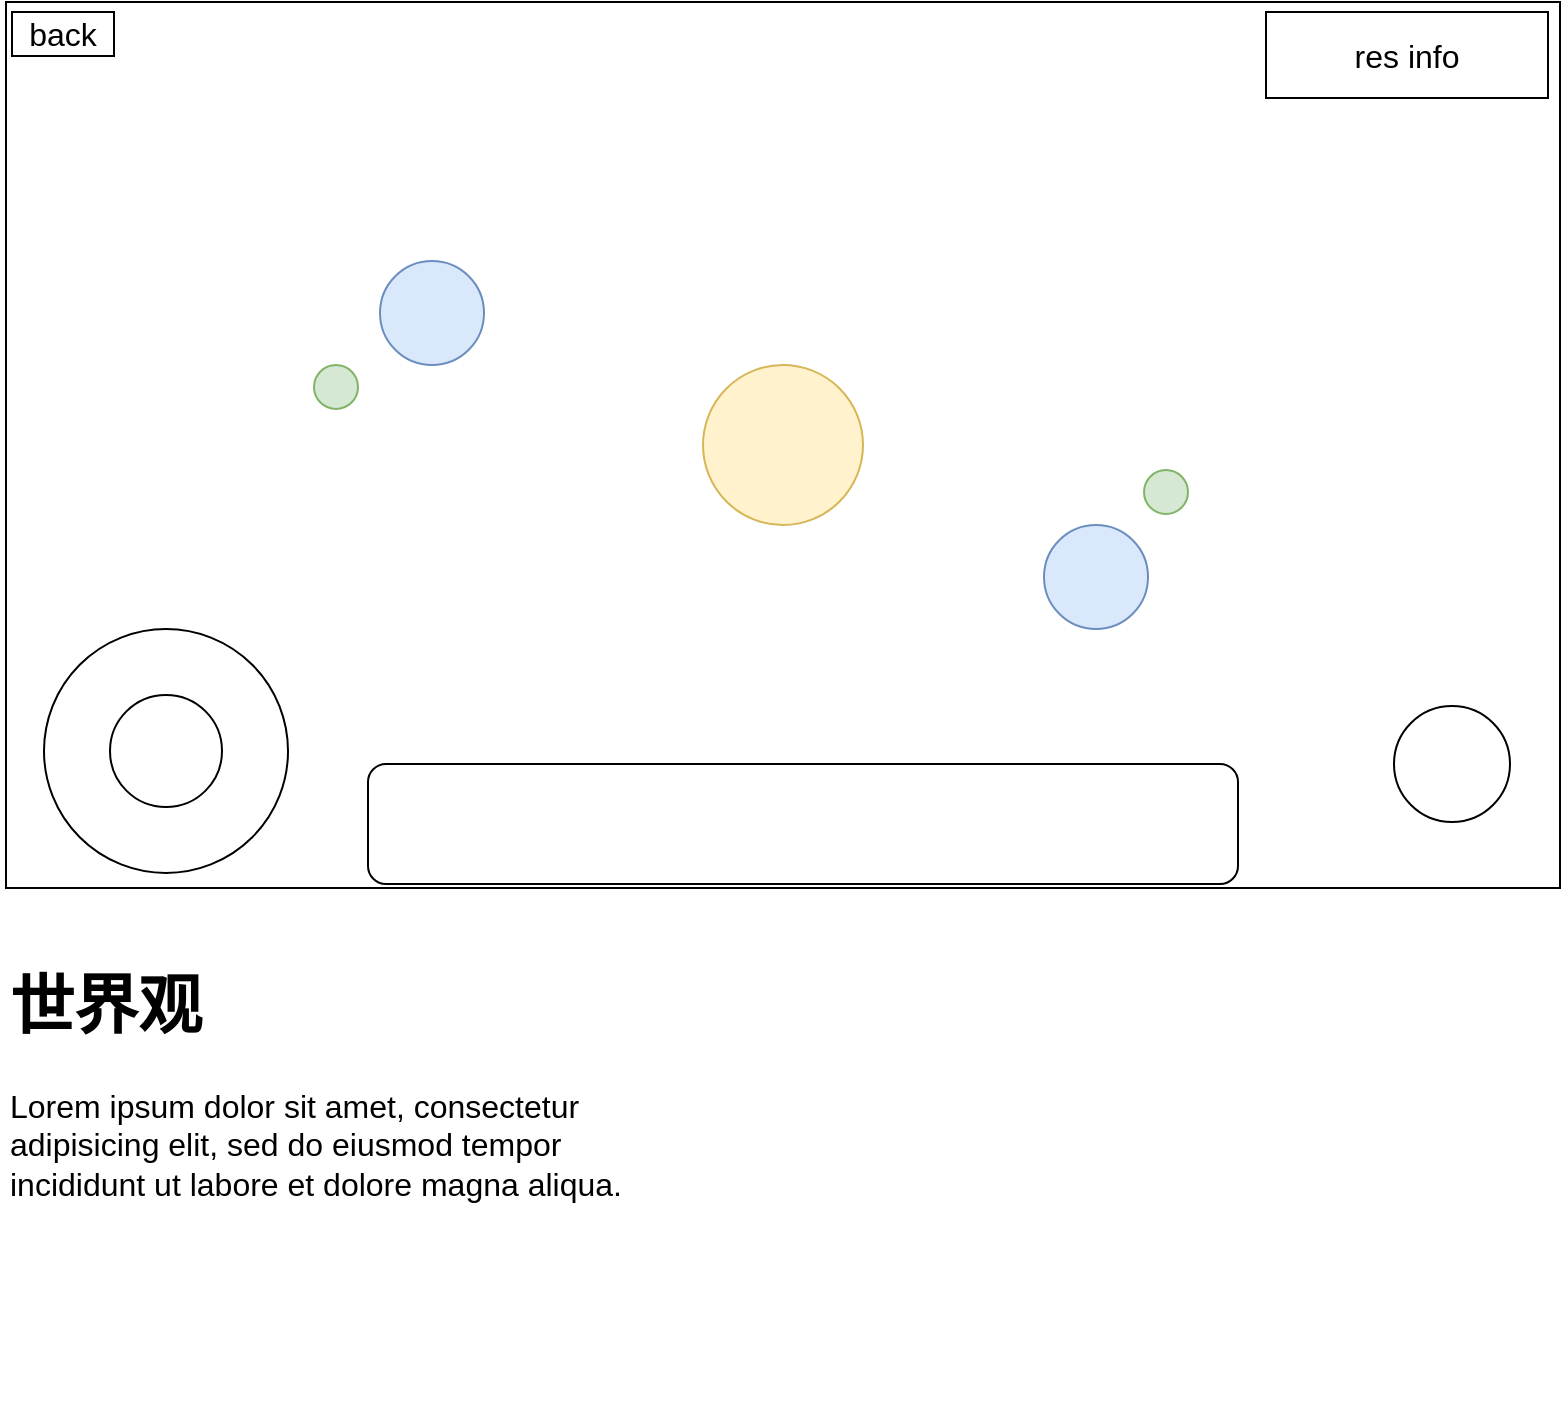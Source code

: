 <mxfile version="21.5.0" type="device">
  <diagram name="第 1 页" id="rYYb_DF0hIsp2ULa8dJ1">
    <mxGraphModel dx="1498" dy="1274" grid="0" gridSize="10" guides="1" tooltips="1" connect="1" arrows="1" fold="1" page="0" pageScale="1" pageWidth="827" pageHeight="1169" math="0" shadow="0">
      <root>
        <mxCell id="0" />
        <mxCell id="1" parent="0" />
        <mxCell id="Xuq_A2QFWPQem2KzEQ4M-1" value="" style="rounded=0;whiteSpace=wrap;html=1;fontSize=16;" vertex="1" parent="1">
          <mxGeometry x="-218" y="-68" width="777" height="443" as="geometry" />
        </mxCell>
        <mxCell id="Xuq_A2QFWPQem2KzEQ4M-2" value="res info" style="rounded=0;whiteSpace=wrap;html=1;fontSize=16;" vertex="1" parent="1">
          <mxGeometry x="412" y="-63" width="141" height="43" as="geometry" />
        </mxCell>
        <mxCell id="Xuq_A2QFWPQem2KzEQ4M-3" value="" style="ellipse;whiteSpace=wrap;html=1;fontSize=16;fillColor=#fff2cc;strokeColor=#d6b656;" vertex="1" parent="1">
          <mxGeometry x="130.5" y="113.5" width="80" height="80" as="geometry" />
        </mxCell>
        <mxCell id="Xuq_A2QFWPQem2KzEQ4M-4" value="" style="ellipse;whiteSpace=wrap;html=1;fontSize=16;fillColor=#dae8fc;strokeColor=#6c8ebf;" vertex="1" parent="1">
          <mxGeometry x="301" y="193.5" width="52" height="52" as="geometry" />
        </mxCell>
        <mxCell id="Xuq_A2QFWPQem2KzEQ4M-5" value="" style="ellipse;whiteSpace=wrap;html=1;fontSize=16;fillColor=#dae8fc;strokeColor=#6c8ebf;" vertex="1" parent="1">
          <mxGeometry x="-31" y="61.5" width="52" height="52" as="geometry" />
        </mxCell>
        <mxCell id="Xuq_A2QFWPQem2KzEQ4M-6" value="" style="ellipse;whiteSpace=wrap;html=1;fontSize=16;fillColor=#d5e8d4;strokeColor=#82b366;" vertex="1" parent="1">
          <mxGeometry x="351" y="166" width="22" height="22" as="geometry" />
        </mxCell>
        <mxCell id="Xuq_A2QFWPQem2KzEQ4M-7" value="" style="ellipse;whiteSpace=wrap;html=1;fontSize=16;fillColor=#d5e8d4;strokeColor=#82b366;" vertex="1" parent="1">
          <mxGeometry x="-64" y="113.5" width="22" height="22" as="geometry" />
        </mxCell>
        <mxCell id="Xuq_A2QFWPQem2KzEQ4M-8" value="" style="rounded=1;whiteSpace=wrap;html=1;fontSize=16;" vertex="1" parent="1">
          <mxGeometry x="-37" y="313" width="435" height="60" as="geometry" />
        </mxCell>
        <mxCell id="Xuq_A2QFWPQem2KzEQ4M-9" value="" style="ellipse;whiteSpace=wrap;html=1;aspect=fixed;fontSize=16;" vertex="1" parent="1">
          <mxGeometry x="-199" y="245.5" width="122" height="122" as="geometry" />
        </mxCell>
        <mxCell id="Xuq_A2QFWPQem2KzEQ4M-10" value="" style="ellipse;whiteSpace=wrap;html=1;aspect=fixed;fontSize=16;" vertex="1" parent="1">
          <mxGeometry x="-166" y="278.5" width="56" height="56" as="geometry" />
        </mxCell>
        <mxCell id="Xuq_A2QFWPQem2KzEQ4M-11" value="" style="ellipse;whiteSpace=wrap;html=1;aspect=fixed;fontSize=16;" vertex="1" parent="1">
          <mxGeometry x="476" y="284" width="58" height="58" as="geometry" />
        </mxCell>
        <mxCell id="Xuq_A2QFWPQem2KzEQ4M-13" value="back" style="rounded=0;whiteSpace=wrap;html=1;fontSize=16;" vertex="1" parent="1">
          <mxGeometry x="-215" y="-63" width="51" height="22" as="geometry" />
        </mxCell>
        <mxCell id="Xuq_A2QFWPQem2KzEQ4M-14" value="&lt;h1&gt;世界观&lt;/h1&gt;&lt;p&gt;Lorem ipsum dolor sit amet, consectetur adipisicing elit, sed do eiusmod tempor incididunt ut labore et dolore magna aliqua.&lt;/p&gt;" style="text;html=1;strokeColor=none;fillColor=none;spacing=5;spacingTop=-20;whiteSpace=wrap;overflow=hidden;rounded=0;fontSize=16;" vertex="1" parent="1">
          <mxGeometry x="-221" y="404" width="325" height="232" as="geometry" />
        </mxCell>
      </root>
    </mxGraphModel>
  </diagram>
</mxfile>
